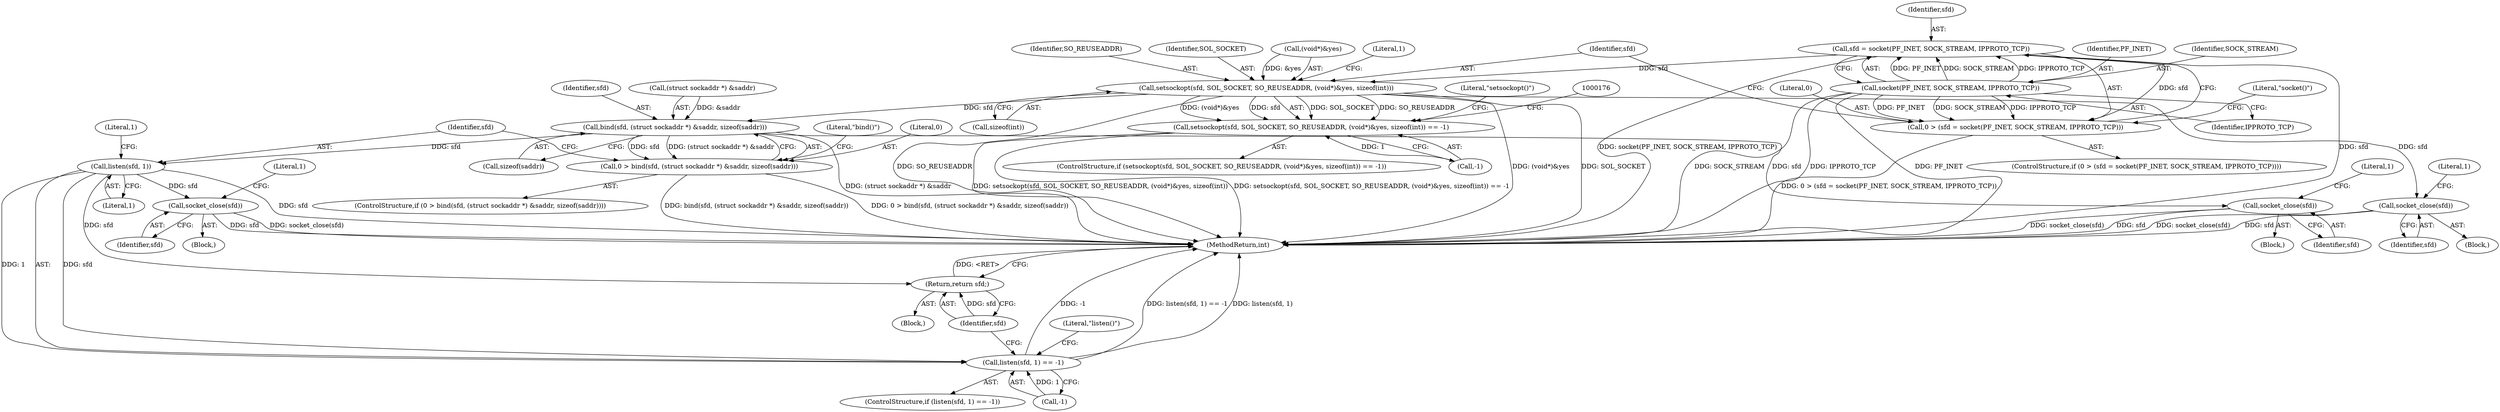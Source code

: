 digraph "0_libimobiledevice_df1f5c4d70d0c19ad40072f5246ca457e7f9849e_0@API" {
"1000140" [label="(Call,sfd = socket(PF_INET, SOCK_STREAM, IPPROTO_TCP))"];
"1000142" [label="(Call,socket(PF_INET, SOCK_STREAM, IPPROTO_TCP))"];
"1000138" [label="(Call,0 > (sfd = socket(PF_INET, SOCK_STREAM, IPPROTO_TCP)))"];
"1000154" [label="(Call,setsockopt(sfd, SOL_SOCKET, SO_REUSEADDR, (void*)&yes, sizeof(int)))"];
"1000153" [label="(Call,setsockopt(sfd, SOL_SOCKET, SO_REUSEADDR, (void*)&yes, sizeof(int)) == -1)"];
"1000169" [label="(Call,socket_close(sfd))"];
"1000204" [label="(Call,bind(sfd, (struct sockaddr *) &saddr, sizeof(saddr)))"];
"1000202" [label="(Call,0 > bind(sfd, (struct sockaddr *) &saddr, sizeof(saddr)))"];
"1000215" [label="(Call,socket_close(sfd))"];
"1000222" [label="(Call,listen(sfd, 1))"];
"1000221" [label="(Call,listen(sfd, 1) == -1)"];
"1000230" [label="(Call,socket_close(sfd))"];
"1000235" [label="(Return,return sfd;)"];
"1000222" [label="(Call,listen(sfd, 1))"];
"1000165" [label="(Literal,1)"];
"1000162" [label="(Call,sizeof(int))"];
"1000231" [label="(Identifier,sfd)"];
"1000205" [label="(Identifier,sfd)"];
"1000145" [label="(Identifier,IPPROTO_TCP)"];
"1000153" [label="(Call,setsockopt(sfd, SOL_SOCKET, SO_REUSEADDR, (void*)&yes, sizeof(int)) == -1)"];
"1000226" [label="(Literal,1)"];
"1000227" [label="(Block,)"];
"1000143" [label="(Identifier,PF_INET)"];
"1000229" [label="(Literal,\"listen()\")"];
"1000235" [label="(Return,return sfd;)"];
"1000164" [label="(Call,-1)"];
"1000154" [label="(Call,setsockopt(sfd, SOL_SOCKET, SO_REUSEADDR, (void*)&yes, sizeof(int)))"];
"1000170" [label="(Identifier,sfd)"];
"1000214" [label="(Literal,\"bind()\")"];
"1000158" [label="(Call,(void*)&yes)"];
"1000138" [label="(Call,0 > (sfd = socket(PF_INET, SOCK_STREAM, IPPROTO_TCP)))"];
"1000169" [label="(Call,socket_close(sfd))"];
"1000201" [label="(ControlStructure,if (0 > bind(sfd, (struct sockaddr *) &saddr, sizeof(saddr))))"];
"1000155" [label="(Identifier,sfd)"];
"1000224" [label="(Literal,1)"];
"1000221" [label="(Call,listen(sfd, 1) == -1)"];
"1000148" [label="(Literal,\"socket()\")"];
"1000166" [label="(Block,)"];
"1000215" [label="(Call,socket_close(sfd))"];
"1000219" [label="(Literal,1)"];
"1000168" [label="(Literal,\"setsockopt()\")"];
"1000237" [label="(MethodReturn,int)"];
"1000139" [label="(Literal,0)"];
"1000157" [label="(Identifier,SO_REUSEADDR)"];
"1000236" [label="(Identifier,sfd)"];
"1000202" [label="(Call,0 > bind(sfd, (struct sockaddr *) &saddr, sizeof(saddr)))"];
"1000220" [label="(ControlStructure,if (listen(sfd, 1) == -1))"];
"1000140" [label="(Call,sfd = socket(PF_INET, SOCK_STREAM, IPPROTO_TCP))"];
"1000142" [label="(Call,socket(PF_INET, SOCK_STREAM, IPPROTO_TCP))"];
"1000137" [label="(ControlStructure,if (0 > (sfd = socket(PF_INET, SOCK_STREAM, IPPROTO_TCP))))"];
"1000173" [label="(Literal,1)"];
"1000210" [label="(Call,sizeof(saddr))"];
"1000212" [label="(Block,)"];
"1000102" [label="(Block,)"];
"1000203" [label="(Literal,0)"];
"1000156" [label="(Identifier,SOL_SOCKET)"];
"1000216" [label="(Identifier,sfd)"];
"1000225" [label="(Call,-1)"];
"1000141" [label="(Identifier,sfd)"];
"1000144" [label="(Identifier,SOCK_STREAM)"];
"1000206" [label="(Call,(struct sockaddr *) &saddr)"];
"1000230" [label="(Call,socket_close(sfd))"];
"1000204" [label="(Call,bind(sfd, (struct sockaddr *) &saddr, sizeof(saddr)))"];
"1000152" [label="(ControlStructure,if (setsockopt(sfd, SOL_SOCKET, SO_REUSEADDR, (void*)&yes, sizeof(int)) == -1))"];
"1000223" [label="(Identifier,sfd)"];
"1000234" [label="(Literal,1)"];
"1000140" -> "1000138"  [label="AST: "];
"1000140" -> "1000142"  [label="CFG: "];
"1000141" -> "1000140"  [label="AST: "];
"1000142" -> "1000140"  [label="AST: "];
"1000138" -> "1000140"  [label="CFG: "];
"1000140" -> "1000237"  [label="DDG: socket(PF_INET, SOCK_STREAM, IPPROTO_TCP)"];
"1000140" -> "1000237"  [label="DDG: sfd"];
"1000140" -> "1000138"  [label="DDG: sfd"];
"1000142" -> "1000140"  [label="DDG: PF_INET"];
"1000142" -> "1000140"  [label="DDG: SOCK_STREAM"];
"1000142" -> "1000140"  [label="DDG: IPPROTO_TCP"];
"1000140" -> "1000154"  [label="DDG: sfd"];
"1000142" -> "1000145"  [label="CFG: "];
"1000143" -> "1000142"  [label="AST: "];
"1000144" -> "1000142"  [label="AST: "];
"1000145" -> "1000142"  [label="AST: "];
"1000142" -> "1000237"  [label="DDG: SOCK_STREAM"];
"1000142" -> "1000237"  [label="DDG: IPPROTO_TCP"];
"1000142" -> "1000237"  [label="DDG: PF_INET"];
"1000142" -> "1000138"  [label="DDG: PF_INET"];
"1000142" -> "1000138"  [label="DDG: SOCK_STREAM"];
"1000142" -> "1000138"  [label="DDG: IPPROTO_TCP"];
"1000138" -> "1000137"  [label="AST: "];
"1000139" -> "1000138"  [label="AST: "];
"1000148" -> "1000138"  [label="CFG: "];
"1000155" -> "1000138"  [label="CFG: "];
"1000138" -> "1000237"  [label="DDG: 0 > (sfd = socket(PF_INET, SOCK_STREAM, IPPROTO_TCP))"];
"1000154" -> "1000153"  [label="AST: "];
"1000154" -> "1000162"  [label="CFG: "];
"1000155" -> "1000154"  [label="AST: "];
"1000156" -> "1000154"  [label="AST: "];
"1000157" -> "1000154"  [label="AST: "];
"1000158" -> "1000154"  [label="AST: "];
"1000162" -> "1000154"  [label="AST: "];
"1000165" -> "1000154"  [label="CFG: "];
"1000154" -> "1000237"  [label="DDG: SO_REUSEADDR"];
"1000154" -> "1000237"  [label="DDG: (void*)&yes"];
"1000154" -> "1000237"  [label="DDG: SOL_SOCKET"];
"1000154" -> "1000153"  [label="DDG: SOL_SOCKET"];
"1000154" -> "1000153"  [label="DDG: SO_REUSEADDR"];
"1000154" -> "1000153"  [label="DDG: (void*)&yes"];
"1000154" -> "1000153"  [label="DDG: sfd"];
"1000158" -> "1000154"  [label="DDG: &yes"];
"1000154" -> "1000169"  [label="DDG: sfd"];
"1000154" -> "1000204"  [label="DDG: sfd"];
"1000153" -> "1000152"  [label="AST: "];
"1000153" -> "1000164"  [label="CFG: "];
"1000164" -> "1000153"  [label="AST: "];
"1000168" -> "1000153"  [label="CFG: "];
"1000176" -> "1000153"  [label="CFG: "];
"1000153" -> "1000237"  [label="DDG: setsockopt(sfd, SOL_SOCKET, SO_REUSEADDR, (void*)&yes, sizeof(int))"];
"1000153" -> "1000237"  [label="DDG: setsockopt(sfd, SOL_SOCKET, SO_REUSEADDR, (void*)&yes, sizeof(int)) == -1"];
"1000164" -> "1000153"  [label="DDG: 1"];
"1000169" -> "1000166"  [label="AST: "];
"1000169" -> "1000170"  [label="CFG: "];
"1000170" -> "1000169"  [label="AST: "];
"1000173" -> "1000169"  [label="CFG: "];
"1000169" -> "1000237"  [label="DDG: socket_close(sfd)"];
"1000169" -> "1000237"  [label="DDG: sfd"];
"1000204" -> "1000202"  [label="AST: "];
"1000204" -> "1000210"  [label="CFG: "];
"1000205" -> "1000204"  [label="AST: "];
"1000206" -> "1000204"  [label="AST: "];
"1000210" -> "1000204"  [label="AST: "];
"1000202" -> "1000204"  [label="CFG: "];
"1000204" -> "1000237"  [label="DDG: (struct sockaddr *) &saddr"];
"1000204" -> "1000202"  [label="DDG: sfd"];
"1000204" -> "1000202"  [label="DDG: (struct sockaddr *) &saddr"];
"1000206" -> "1000204"  [label="DDG: &saddr"];
"1000204" -> "1000215"  [label="DDG: sfd"];
"1000204" -> "1000222"  [label="DDG: sfd"];
"1000202" -> "1000201"  [label="AST: "];
"1000203" -> "1000202"  [label="AST: "];
"1000214" -> "1000202"  [label="CFG: "];
"1000223" -> "1000202"  [label="CFG: "];
"1000202" -> "1000237"  [label="DDG: 0 > bind(sfd, (struct sockaddr *) &saddr, sizeof(saddr))"];
"1000202" -> "1000237"  [label="DDG: bind(sfd, (struct sockaddr *) &saddr, sizeof(saddr))"];
"1000215" -> "1000212"  [label="AST: "];
"1000215" -> "1000216"  [label="CFG: "];
"1000216" -> "1000215"  [label="AST: "];
"1000219" -> "1000215"  [label="CFG: "];
"1000215" -> "1000237"  [label="DDG: sfd"];
"1000215" -> "1000237"  [label="DDG: socket_close(sfd)"];
"1000222" -> "1000221"  [label="AST: "];
"1000222" -> "1000224"  [label="CFG: "];
"1000223" -> "1000222"  [label="AST: "];
"1000224" -> "1000222"  [label="AST: "];
"1000226" -> "1000222"  [label="CFG: "];
"1000222" -> "1000237"  [label="DDG: sfd"];
"1000222" -> "1000221"  [label="DDG: sfd"];
"1000222" -> "1000221"  [label="DDG: 1"];
"1000222" -> "1000230"  [label="DDG: sfd"];
"1000222" -> "1000235"  [label="DDG: sfd"];
"1000221" -> "1000220"  [label="AST: "];
"1000221" -> "1000225"  [label="CFG: "];
"1000225" -> "1000221"  [label="AST: "];
"1000229" -> "1000221"  [label="CFG: "];
"1000236" -> "1000221"  [label="CFG: "];
"1000221" -> "1000237"  [label="DDG: -1"];
"1000221" -> "1000237"  [label="DDG: listen(sfd, 1) == -1"];
"1000221" -> "1000237"  [label="DDG: listen(sfd, 1)"];
"1000225" -> "1000221"  [label="DDG: 1"];
"1000230" -> "1000227"  [label="AST: "];
"1000230" -> "1000231"  [label="CFG: "];
"1000231" -> "1000230"  [label="AST: "];
"1000234" -> "1000230"  [label="CFG: "];
"1000230" -> "1000237"  [label="DDG: sfd"];
"1000230" -> "1000237"  [label="DDG: socket_close(sfd)"];
"1000235" -> "1000102"  [label="AST: "];
"1000235" -> "1000236"  [label="CFG: "];
"1000236" -> "1000235"  [label="AST: "];
"1000237" -> "1000235"  [label="CFG: "];
"1000235" -> "1000237"  [label="DDG: <RET>"];
"1000236" -> "1000235"  [label="DDG: sfd"];
}
